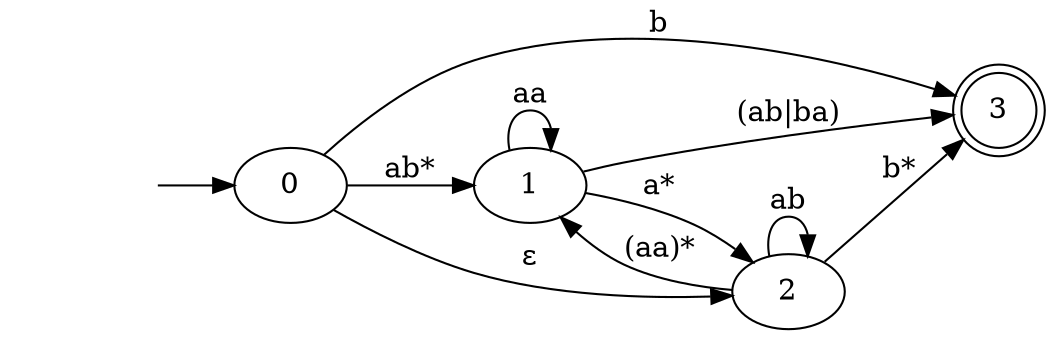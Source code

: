 digraph gnfa {
    rankdir="LR";
    dpi=300;

    entry [style=invis];
    3 [shape=doublecircle];
    entry -> 0;

    0 -> 1 [label="ab*"];
    0 -> 2 [label=<&epsilon;>];
    0 -> 3 [label="b"];

    1 -> 1 [label="aa"];
    1 -> 2 [label="a*"];
    1 -> 3 [label="(ab|ba)"];

    2 -> 1 [label="(aa)*"];
    2 -> 2 [label="ab"];
    2 -> 3 [label="b*"];
}
